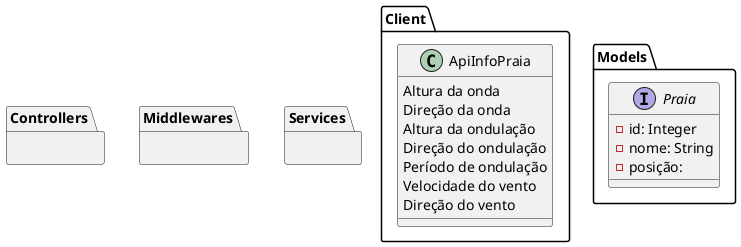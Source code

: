 @startuml class

package Client {
  class ApiInfoPraia {
    Altura da onda
    Direção da onda
    Altura da ondulação
    Direção do ondulação
    Período de ondulação
    Velocidade do vento
    Direção do vento 
  }
}
package Models {
  interface Praia {
    -id: Integer
    -nome: String
    -posição:
  }
}
package Controllers {}
package Middlewares {}
package Services {}

@enduml